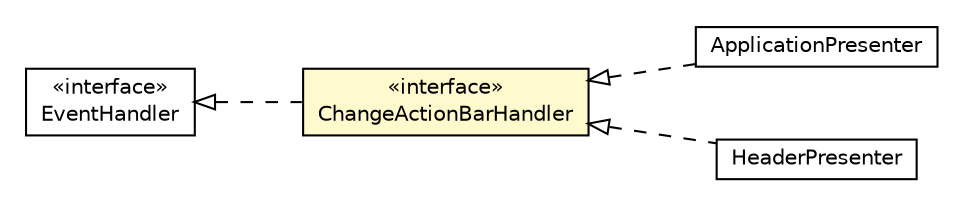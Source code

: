 #!/usr/local/bin/dot
#
# Class diagram 
# Generated by UMLGraph version R5_6-24-gf6e263 (http://www.umlgraph.org/)
#

digraph G {
	edge [fontname="Helvetica",fontsize=10,labelfontname="Helvetica",labelfontsize=10];
	node [fontname="Helvetica",fontsize=10,shape=plaintext];
	nodesep=0.25;
	ranksep=0.5;
	rankdir=LR;
	// com.gwtplatform.carstore.client.application.ApplicationPresenter
	c129726 [label=<<table title="com.gwtplatform.carstore.client.application.ApplicationPresenter" border="0" cellborder="1" cellspacing="0" cellpadding="2" port="p" href="../ApplicationPresenter.html">
		<tr><td><table border="0" cellspacing="0" cellpadding="1">
<tr><td align="center" balign="center"> ApplicationPresenter </td></tr>
		</table></td></tr>
		</table>>, URL="../ApplicationPresenter.html", fontname="Helvetica", fontcolor="black", fontsize=10.0];
	// com.gwtplatform.carstore.client.application.event.ChangeActionBarEvent.ChangeActionBarHandler
	c129782 [label=<<table title="com.gwtplatform.carstore.client.application.event.ChangeActionBarEvent.ChangeActionBarHandler" border="0" cellborder="1" cellspacing="0" cellpadding="2" port="p" bgcolor="lemonChiffon" href="./ChangeActionBarEvent.ChangeActionBarHandler.html">
		<tr><td><table border="0" cellspacing="0" cellpadding="1">
<tr><td align="center" balign="center"> &#171;interface&#187; </td></tr>
<tr><td align="center" balign="center"> ChangeActionBarHandler </td></tr>
		</table></td></tr>
		</table>>, URL="./ChangeActionBarEvent.ChangeActionBarHandler.html", fontname="Helvetica", fontcolor="black", fontsize=10.0];
	// com.gwtplatform.carstore.client.application.widget.header.HeaderPresenter
	c129853 [label=<<table title="com.gwtplatform.carstore.client.application.widget.header.HeaderPresenter" border="0" cellborder="1" cellspacing="0" cellpadding="2" port="p" href="../widget/header/HeaderPresenter.html">
		<tr><td><table border="0" cellspacing="0" cellpadding="1">
<tr><td align="center" balign="center"> HeaderPresenter </td></tr>
		</table></td></tr>
		</table>>, URL="../widget/header/HeaderPresenter.html", fontname="Helvetica", fontcolor="black", fontsize=10.0];
	//com.gwtplatform.carstore.client.application.ApplicationPresenter implements com.gwtplatform.carstore.client.application.event.ChangeActionBarEvent.ChangeActionBarHandler
	c129782:p -> c129726:p [dir=back,arrowtail=empty,style=dashed];
	//com.gwtplatform.carstore.client.application.event.ChangeActionBarEvent.ChangeActionBarHandler implements com.google.gwt.event.shared.EventHandler
	c129967:p -> c129782:p [dir=back,arrowtail=empty,style=dashed];
	//com.gwtplatform.carstore.client.application.widget.header.HeaderPresenter implements com.gwtplatform.carstore.client.application.event.ChangeActionBarEvent.ChangeActionBarHandler
	c129782:p -> c129853:p [dir=back,arrowtail=empty,style=dashed];
	// com.google.gwt.event.shared.EventHandler
	c129967 [label=<<table title="com.google.gwt.event.shared.EventHandler" border="0" cellborder="1" cellspacing="0" cellpadding="2" port="p" href="http://google-web-toolkit.googlecode.com/svn/javadoc/latest/com/google/gwt/event/shared/EventHandler.html">
		<tr><td><table border="0" cellspacing="0" cellpadding="1">
<tr><td align="center" balign="center"> &#171;interface&#187; </td></tr>
<tr><td align="center" balign="center"> EventHandler </td></tr>
		</table></td></tr>
		</table>>, URL="http://google-web-toolkit.googlecode.com/svn/javadoc/latest/com/google/gwt/event/shared/EventHandler.html", fontname="Helvetica", fontcolor="black", fontsize=10.0];
}

